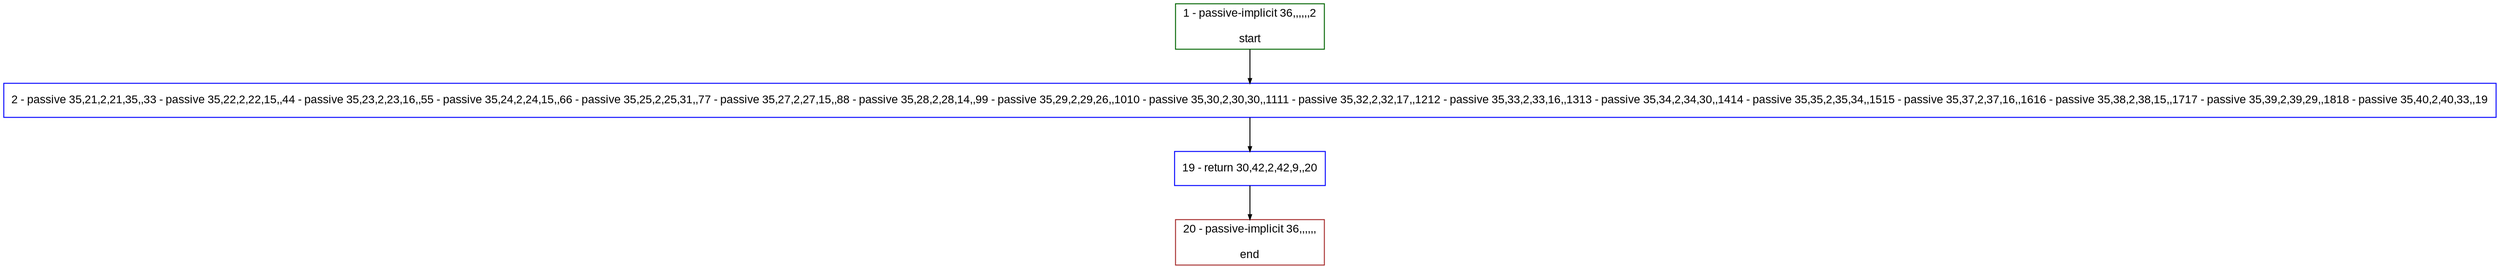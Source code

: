 digraph "" {
  graph [bgcolor="white", fillcolor="#FFFFCC", pack="true", packmode="clust", fontname="Arial", label="", fontsize="12", compound="true", style="rounded,filled"];
  node [node_initialized="no", fillcolor="white", fontname="Arial", label="", color="grey", fontsize="12", fixedsize="false", compound="true", shape="rectangle", style="filled"];
  edge [arrowtail="none", lhead="", fontcolor="black", fontname="Arial", label="", color="black", fontsize="12", arrowhead="normal", arrowsize="0.5", compound="true", ltail="", dir="forward"];
  __N1 [fillcolor="#ffffff", label="2 - passive 35,21,2,21,35,,33 - passive 35,22,2,22,15,,44 - passive 35,23,2,23,16,,55 - passive 35,24,2,24,15,,66 - passive 35,25,2,25,31,,77 - passive 35,27,2,27,15,,88 - passive 35,28,2,28,14,,99 - passive 35,29,2,29,26,,1010 - passive 35,30,2,30,30,,1111 - passive 35,32,2,32,17,,1212 - passive 35,33,2,33,16,,1313 - passive 35,34,2,34,30,,1414 - passive 35,35,2,35,34,,1515 - passive 35,37,2,37,16,,1616 - passive 35,38,2,38,15,,1717 - passive 35,39,2,39,29,,1818 - passive 35,40,2,40,33,,19", color="#0000ff", shape="box", style="filled"];
  __N2 [fillcolor="#ffffff", label="1 - passive-implicit 36,,,,,,2\n\nstart", color="#006400", shape="box", style="filled"];
  __N3 [fillcolor="#ffffff", label="19 - return 30,42,2,42,9,,20", color="#0000ff", shape="box", style="filled"];
  __N4 [fillcolor="#ffffff", label="20 - passive-implicit 36,,,,,,\n\nend", color="#a52a2a", shape="box", style="filled"];
  __N2 -> __N1 [arrowtail="none", color="#000000", label="", arrowhead="normal", dir="forward"];
  __N1 -> __N3 [arrowtail="none", color="#000000", label="", arrowhead="normal", dir="forward"];
  __N3 -> __N4 [arrowtail="none", color="#000000", label="", arrowhead="normal", dir="forward"];
}
